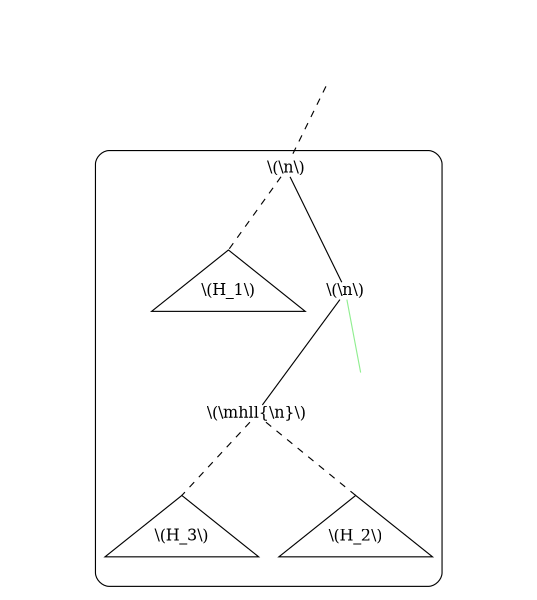 graph {
	size="4,4"
    graph [splines=false]
    node [height=1 width=1]

	r [label="" shape=none]
	rl [label="" shape=none]

	r2 [label="" shape=none]
	r2r [label="" shape=none]

    r -- rl [style=invis]
    r -- 0 [style=invis]

    r2-- r2r [style=invis]
    r2-- 0 [style=dashed]

	subgraph cluster_1 {
        style=rounded
        color=black
        bgcolor="#ffffff01"

        g2 [label="\\(H_1\\)" shape=triangle]

        0 [label="\\(\\n\\)" shape=plain]
        1 [label="\\(\\n\\)" shape=plain]
        2 [label="\\(\\mhll{\\n}\\)" shape=plain]

        g0 [label="\\(H_3\\)" shape=triangle]
        g1 [label="\\(H_2\\)" shape=triangle]

        r0 [label="" shape=none]

        0 -- g2:n [style=dashed]
        0 -- 1
        1 -- 2
        1 -- r0 [color=lightgreen]

        2 -- g0:n [style=dashed]
        2 -- g1:n [style=dashed]
	}
}

